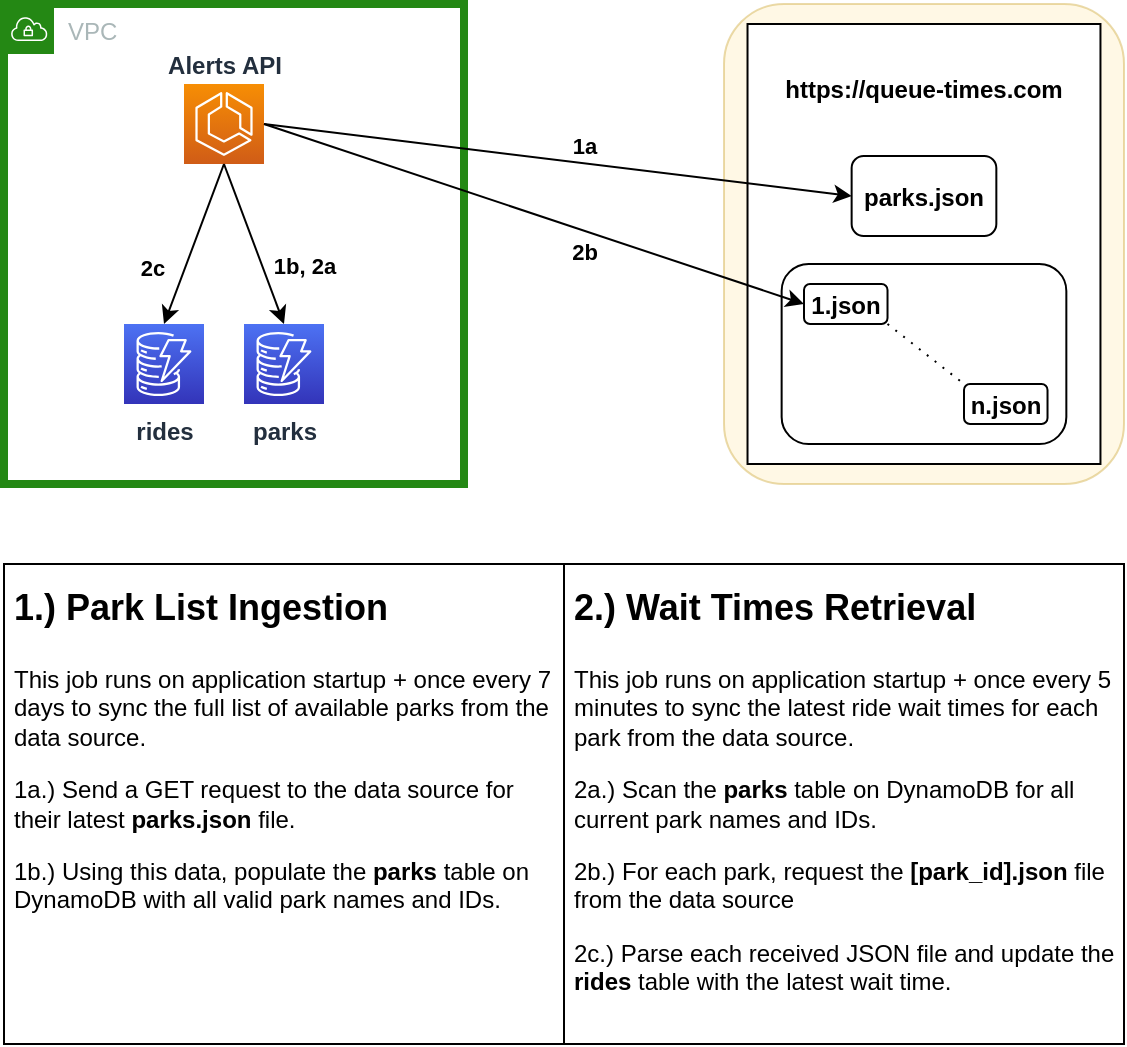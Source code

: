 <mxfile version="17.4.0" type="device" pages="2"><diagram name="Data Ingestion Flow" id="cvv_6-lSapqemCyk08Wn"><mxGraphModel dx="1360" dy="802" grid="1" gridSize="10" guides="1" tooltips="1" connect="1" arrows="1" fold="1" page="1" pageScale="1" pageWidth="850" pageHeight="1100" math="0" shadow="0"><root><mxCell id="VPRuT2Yg1DBwfgUu44lW-0"/><mxCell id="VPRuT2Yg1DBwfgUu44lW-1" parent="VPRuT2Yg1DBwfgUu44lW-0"/><mxCell id="SDBhcH06gLqBoq_1yV2D-28" value="" style="group" parent="VPRuT2Yg1DBwfgUu44lW-1" vertex="1" connectable="0"><mxGeometry x="120" y="400" width="280" height="240" as="geometry"/></mxCell><mxCell id="SDBhcH06gLqBoq_1yV2D-22" value="" style="rounded=0;whiteSpace=wrap;html=1;" parent="SDBhcH06gLqBoq_1yV2D-28" vertex="1"><mxGeometry width="280" height="240" as="geometry"/></mxCell><mxCell id="SDBhcH06gLqBoq_1yV2D-25" value="&lt;h1&gt;&lt;font style=&quot;font-size: 18px&quot;&gt;1.) Park List Ingestion&lt;/font&gt;&lt;/h1&gt;&lt;p&gt;This job runs on application startup + once every 7 days to sync the full list of available parks from the data source.&lt;/p&gt;&lt;p&gt;1a.) Send a GET request to the data source&amp;nbsp;for their latest&amp;nbsp;&lt;b&gt;parks.json&lt;/b&gt;&amp;nbsp;file.&lt;/p&gt;&lt;p&gt;1b.) Using this data, populate the &lt;b&gt;parks&lt;/b&gt;&amp;nbsp;table on DynamoDB with all valid park names and IDs.&lt;/p&gt;" style="text;html=1;strokeColor=none;fillColor=none;spacing=5;spacingTop=-20;whiteSpace=wrap;overflow=hidden;rounded=0;" parent="SDBhcH06gLqBoq_1yV2D-28" vertex="1"><mxGeometry width="280" height="240" as="geometry"/></mxCell><mxCell id="SDBhcH06gLqBoq_1yV2D-29" value="" style="group" parent="VPRuT2Yg1DBwfgUu44lW-1" vertex="1" connectable="0"><mxGeometry x="400" y="400" width="280" height="240" as="geometry"/></mxCell><mxCell id="SDBhcH06gLqBoq_1yV2D-23" value="" style="rounded=0;whiteSpace=wrap;html=1;" parent="SDBhcH06gLqBoq_1yV2D-29" vertex="1"><mxGeometry width="280" height="240" as="geometry"/></mxCell><mxCell id="SDBhcH06gLqBoq_1yV2D-26" value="&lt;h1&gt;&lt;font style=&quot;font-size: 18px&quot;&gt;2.) Wait Times Retrieval&lt;/font&gt;&lt;/h1&gt;&lt;p&gt;This job runs on application startup + once every 5 minutes to sync the latest ride wait times for each park from the data source.&lt;/p&gt;&lt;p&gt;2a.) Scan the &lt;b&gt;parks&lt;/b&gt;&amp;nbsp;table on DynamoDB for all current park names and IDs.&lt;/p&gt;&lt;p&gt;2b.) For each park, request the &lt;b&gt;[park_id].json&lt;/b&gt;&amp;nbsp;file from the data source&lt;/p&gt;&lt;p&gt;2c.) Parse each received JSON file and update the &lt;b&gt;rides&lt;/b&gt;&amp;nbsp;table with the latest wait time.&lt;/p&gt;" style="text;html=1;strokeColor=none;fillColor=none;spacing=5;spacingTop=-20;whiteSpace=wrap;overflow=hidden;rounded=0;" parent="SDBhcH06gLqBoq_1yV2D-29" vertex="1"><mxGeometry width="280" height="240" as="geometry"/></mxCell><mxCell id="VPRuT2Yg1DBwfgUu44lW-17" value="VPC" style="points=[[0,0],[0.25,0],[0.5,0],[0.75,0],[1,0],[1,0.25],[1,0.5],[1,0.75],[1,1],[0.75,1],[0.5,1],[0.25,1],[0,1],[0,0.75],[0,0.5],[0,0.25]];outlineConnect=0;gradientColor=none;html=1;whiteSpace=wrap;fontSize=12;fontStyle=0;container=0;pointerEvents=0;collapsible=0;recursiveResize=0;shape=mxgraph.aws4.group;grIcon=mxgraph.aws4.group_vpc;strokeColor=#248814;fillColor=none;verticalAlign=top;align=left;spacingLeft=30;fontColor=#AAB7B8;dashed=0;strokeWidth=4;" parent="VPRuT2Yg1DBwfgUu44lW-1" vertex="1"><mxGeometry x="120" y="120" width="230" height="240" as="geometry"/></mxCell><mxCell id="JXg-VdieqHzuBsKkIZN6-2" value="&lt;b&gt;Alerts API&lt;/b&gt;" style="sketch=0;points=[[0,0,0],[0.25,0,0],[0.5,0,0],[0.75,0,0],[1,0,0],[0,1,0],[0.25,1,0],[0.5,1,0],[0.75,1,0],[1,1,0],[0,0.25,0],[0,0.5,0],[0,0.75,0],[1,0.25,0],[1,0.5,0],[1,0.75,0]];outlineConnect=0;fontColor=#232F3E;gradientColor=#F78E04;gradientDirection=north;fillColor=#D05C17;strokeColor=#ffffff;dashed=0;verticalLabelPosition=top;verticalAlign=bottom;align=center;html=1;fontSize=12;fontStyle=0;aspect=fixed;shape=mxgraph.aws4.resourceIcon;resIcon=mxgraph.aws4.ecs;labelPosition=center;" parent="VPRuT2Yg1DBwfgUu44lW-1" vertex="1"><mxGeometry x="210" y="160" width="40" height="40" as="geometry"/></mxCell><mxCell id="JXg-VdieqHzuBsKkIZN6-5" value="" style="rounded=1;whiteSpace=wrap;html=1;labelBackgroundColor=none;fontSize=12;strokeColor=#d6b656;strokeWidth=1;fillColor=#fff2cc;opacity=50;" parent="VPRuT2Yg1DBwfgUu44lW-1" vertex="1"><mxGeometry x="480" y="120" width="200" height="240" as="geometry"/></mxCell><mxCell id="JXg-VdieqHzuBsKkIZN6-6" value="" style="group;opacity=50;" parent="VPRuT2Yg1DBwfgUu44lW-1" vertex="1" connectable="0"><mxGeometry x="491.76" y="130" width="176.47" height="220" as="geometry"/></mxCell><mxCell id="JXg-VdieqHzuBsKkIZN6-7" value="" style="rounded=0;whiteSpace=wrap;html=1;labelBackgroundColor=none;fontSize=14;strokeColor=default;strokeWidth=1;fillColor=#FFFFFF;" parent="JXg-VdieqHzuBsKkIZN6-6" vertex="1"><mxGeometry width="176.47" height="220.0" as="geometry"/></mxCell><mxCell id="JXg-VdieqHzuBsKkIZN6-8" value="&lt;font style=&quot;font-size: 12px&quot;&gt;&lt;b&gt;parks.json&lt;/b&gt;&lt;/font&gt;" style="rounded=1;whiteSpace=wrap;html=1;labelBackgroundColor=none;fontSize=14;strokeColor=default;strokeWidth=1;fillColor=#FFFFFF;" parent="JXg-VdieqHzuBsKkIZN6-6" vertex="1"><mxGeometry x="52.06" y="66" width="72.35" height="40" as="geometry"/></mxCell><mxCell id="JXg-VdieqHzuBsKkIZN6-9" value="&lt;font style=&quot;font-size: 12px&quot;&gt;&lt;br&gt;&lt;/font&gt;" style="rounded=1;whiteSpace=wrap;html=1;labelBackgroundColor=none;fontSize=14;strokeColor=default;strokeWidth=1;fillColor=#FFFFFF;" parent="JXg-VdieqHzuBsKkIZN6-6" vertex="1"><mxGeometry x="17.06" y="120" width="142.35" height="90" as="geometry"/></mxCell><mxCell id="JXg-VdieqHzuBsKkIZN6-10" value="&lt;b&gt;https://queue-times.com&lt;/b&gt;" style="text;html=1;strokeColor=none;fillColor=none;align=center;verticalAlign=middle;whiteSpace=wrap;rounded=0;labelBackgroundColor=none;fontSize=12;" parent="JXg-VdieqHzuBsKkIZN6-6" vertex="1"><mxGeometry width="176.47" height="66" as="geometry"/></mxCell><mxCell id="JXg-VdieqHzuBsKkIZN6-16" style="edgeStyle=none;rounded=0;orthogonalLoop=1;jettySize=auto;html=1;exitX=1;exitY=1;exitDx=0;exitDy=0;entryX=0;entryY=0;entryDx=0;entryDy=0;endArrow=none;endFill=0;dashed=1;dashPattern=1 4;" parent="JXg-VdieqHzuBsKkIZN6-6" source="JXg-VdieqHzuBsKkIZN6-11" target="JXg-VdieqHzuBsKkIZN6-14" edge="1"><mxGeometry relative="1" as="geometry"/></mxCell><mxCell id="JXg-VdieqHzuBsKkIZN6-11" value="&lt;font style=&quot;font-size: 12px&quot;&gt;&lt;b&gt;1.json&lt;/b&gt;&lt;/font&gt;" style="rounded=1;whiteSpace=wrap;html=1;labelBackgroundColor=none;fontSize=14;strokeColor=default;strokeWidth=1;fillColor=#FFFFFF;" parent="JXg-VdieqHzuBsKkIZN6-6" vertex="1"><mxGeometry x="28.24" y="130" width="41.76" height="20" as="geometry"/></mxCell><mxCell id="JXg-VdieqHzuBsKkIZN6-14" value="&lt;font style=&quot;font-size: 12px&quot;&gt;&lt;b&gt;n.json&lt;/b&gt;&lt;/font&gt;" style="rounded=1;whiteSpace=wrap;html=1;labelBackgroundColor=none;fontSize=14;strokeColor=default;strokeWidth=1;fillColor=#FFFFFF;" parent="JXg-VdieqHzuBsKkIZN6-6" vertex="1"><mxGeometry x="108.24" y="180" width="41.76" height="20" as="geometry"/></mxCell><mxCell id="JXg-VdieqHzuBsKkIZN6-18" value="&lt;b&gt;rides&lt;/b&gt;" style="sketch=0;points=[[0,0,0],[0.25,0,0],[0.5,0,0],[0.75,0,0],[1,0,0],[0,1,0],[0.25,1,0],[0.5,1,0],[0.75,1,0],[1,1,0],[0,0.25,0],[0,0.5,0],[0,0.75,0],[1,0.25,0],[1,0.5,0],[1,0.75,0]];outlineConnect=0;fontColor=#232F3E;gradientColor=#4D72F3;gradientDirection=north;fillColor=#3334B9;strokeColor=#ffffff;dashed=0;verticalLabelPosition=bottom;verticalAlign=top;align=center;html=1;fontSize=12;fontStyle=0;aspect=fixed;shape=mxgraph.aws4.resourceIcon;resIcon=mxgraph.aws4.dynamodb;" parent="VPRuT2Yg1DBwfgUu44lW-1" vertex="1"><mxGeometry x="180" y="280" width="40" height="40" as="geometry"/></mxCell><mxCell id="JXg-VdieqHzuBsKkIZN6-21" value="&lt;b&gt;parks&lt;/b&gt;" style="sketch=0;points=[[0,0,0],[0.25,0,0],[0.5,0,0],[0.75,0,0],[1,0,0],[0,1,0],[0.25,1,0],[0.5,1,0],[0.75,1,0],[1,1,0],[0,0.25,0],[0,0.5,0],[0,0.75,0],[1,0.25,0],[1,0.5,0],[1,0.75,0]];outlineConnect=0;fontColor=#232F3E;gradientColor=#4D72F3;gradientDirection=north;fillColor=#3334B9;strokeColor=#ffffff;dashed=0;verticalLabelPosition=bottom;verticalAlign=top;align=center;html=1;fontSize=12;fontStyle=0;aspect=fixed;shape=mxgraph.aws4.resourceIcon;resIcon=mxgraph.aws4.dynamodb;" parent="VPRuT2Yg1DBwfgUu44lW-1" vertex="1"><mxGeometry x="240" y="280" width="40" height="40" as="geometry"/></mxCell><mxCell id="SDBhcH06gLqBoq_1yV2D-18" style="edgeStyle=none;rounded=0;orthogonalLoop=1;jettySize=auto;html=1;exitX=0.5;exitY=1;exitDx=0;exitDy=0;exitPerimeter=0;entryX=0.5;entryY=0;entryDx=0;entryDy=0;entryPerimeter=0;endArrow=classic;endFill=1;" parent="VPRuT2Yg1DBwfgUu44lW-1" source="JXg-VdieqHzuBsKkIZN6-2" target="JXg-VdieqHzuBsKkIZN6-18" edge="1"><mxGeometry relative="1" as="geometry"/></mxCell><mxCell id="SDBhcH06gLqBoq_1yV2D-19" value="&lt;b&gt;2c&lt;/b&gt;" style="edgeLabel;html=1;align=center;verticalAlign=middle;resizable=0;points=[];" parent="SDBhcH06gLqBoq_1yV2D-18" vertex="1" connectable="0"><mxGeometry x="-0.25" y="2" relative="1" as="geometry"><mxPoint x="-27" y="21" as="offset"/></mxGeometry></mxCell><mxCell id="SDBhcH06gLqBoq_1yV2D-0" style="edgeStyle=none;rounded=0;orthogonalLoop=1;jettySize=auto;html=1;exitX=1;exitY=0.5;exitDx=0;exitDy=0;exitPerimeter=0;entryX=0;entryY=0.5;entryDx=0;entryDy=0;endArrow=classic;endFill=1;" parent="VPRuT2Yg1DBwfgUu44lW-1" source="JXg-VdieqHzuBsKkIZN6-2" target="JXg-VdieqHzuBsKkIZN6-8" edge="1"><mxGeometry relative="1" as="geometry"/></mxCell><mxCell id="SDBhcH06gLqBoq_1yV2D-1" value="&lt;b&gt;1a&lt;/b&gt;" style="edgeLabel;html=1;align=center;verticalAlign=middle;resizable=0;points=[];" parent="SDBhcH06gLqBoq_1yV2D-0" vertex="1" connectable="0"><mxGeometry x="0.105" y="-1" relative="1" as="geometry"><mxPoint x="-2" y="-10" as="offset"/></mxGeometry></mxCell><mxCell id="SDBhcH06gLqBoq_1yV2D-9" style="edgeStyle=none;rounded=0;orthogonalLoop=1;jettySize=auto;html=1;exitX=0.5;exitY=1;exitDx=0;exitDy=0;exitPerimeter=0;entryX=0.5;entryY=0;entryDx=0;entryDy=0;entryPerimeter=0;endArrow=classic;endFill=1;" parent="VPRuT2Yg1DBwfgUu44lW-1" source="JXg-VdieqHzuBsKkIZN6-2" target="JXg-VdieqHzuBsKkIZN6-21" edge="1"><mxGeometry relative="1" as="geometry"/></mxCell><mxCell id="SDBhcH06gLqBoq_1yV2D-11" value="&lt;b&gt;1b, 2a&lt;/b&gt;" style="edgeLabel;html=1;align=center;verticalAlign=middle;resizable=0;points=[];" parent="SDBhcH06gLqBoq_1yV2D-9" vertex="1" connectable="0"><mxGeometry x="0.193" y="-2" relative="1" as="geometry"><mxPoint x="24" y="2" as="offset"/></mxGeometry></mxCell><mxCell id="SDBhcH06gLqBoq_1yV2D-12" style="edgeStyle=none;rounded=0;orthogonalLoop=1;jettySize=auto;html=1;exitX=1;exitY=0.5;exitDx=0;exitDy=0;exitPerimeter=0;entryX=0;entryY=0.5;entryDx=0;entryDy=0;endArrow=classic;endFill=1;" parent="VPRuT2Yg1DBwfgUu44lW-1" source="JXg-VdieqHzuBsKkIZN6-2" target="JXg-VdieqHzuBsKkIZN6-11" edge="1"><mxGeometry relative="1" as="geometry"/></mxCell><mxCell id="SDBhcH06gLqBoq_1yV2D-13" value="2b" style="edgeLabel;html=1;align=center;verticalAlign=middle;resizable=0;points=[];fontStyle=1" parent="SDBhcH06gLqBoq_1yV2D-12" vertex="1" connectable="0"><mxGeometry x="0.135" y="-1" relative="1" as="geometry"><mxPoint x="7" y="12" as="offset"/></mxGeometry></mxCell></root></mxGraphModel></diagram><diagram name="Alerts Flow" id="5_u5ZUo_62T2bAgpjVG7"><mxGraphModel dx="1360" dy="802" grid="1" gridSize="10" guides="1" tooltips="1" connect="1" arrows="1" fold="1" page="1" pageScale="1" pageWidth="850" pageHeight="1100" math="0" shadow="0"><root><mxCell id="mF6Sk1a5XT2TriYSy9qD-0"/><mxCell id="mF6Sk1a5XT2TriYSy9qD-1" parent="mF6Sk1a5XT2TriYSy9qD-0"/><mxCell id="mF6Sk1a5XT2TriYSy9qD-36" value="" style="group" parent="mF6Sk1a5XT2TriYSy9qD-1" vertex="1" connectable="0"><mxGeometry x="120" y="400" width="290" height="390" as="geometry"/></mxCell><mxCell id="mF6Sk1a5XT2TriYSy9qD-37" value="" style="rounded=0;whiteSpace=wrap;html=1;" parent="mF6Sk1a5XT2TriYSy9qD-36" vertex="1"><mxGeometry width="290" height="390" as="geometry"/></mxCell><mxCell id="mF6Sk1a5XT2TriYSy9qD-38" value="&lt;h1&gt;&lt;font style=&quot;font-size: 18px&quot;&gt;1.) Alert Creation&lt;/font&gt;&lt;/h1&gt;&lt;p&gt;&lt;span&gt;To create an alert, the end user sends a text message to the application indicating what ride they would like to watch, how long they will wait, and a timeframe for the alert to be active.&lt;/span&gt;&lt;/p&gt;1a.) Incoming text message to a phone number provisioned on&amp;nbsp;&lt;b&gt;Twilio&lt;/b&gt;, which is forwarded to the &lt;b&gt;Alerts API&lt;/b&gt;&amp;nbsp;via webhook.&lt;br&gt;&lt;br&gt;1b.) Query the &lt;b&gt;parks&lt;/b&gt;&amp;nbsp;table for all valid parks, then use NLP tokenization + fuzzy matching to pick the park name out of the received text message.&lt;br&gt;&lt;p&gt;1c.) Query the &lt;b&gt;rides&lt;/b&gt;&amp;nbsp;table for all rides at this park, then again use NLP + fuzzy matching to pick the ride name out of the message. Use regular expression to pick out all other data.&lt;/p&gt;&lt;p&gt;1d.) Make an entry in the &lt;b&gt;alerts&lt;/b&gt;&amp;nbsp;table with all of the extracted data.&lt;/p&gt;&lt;p&gt;1e.) Responds to the end user via &lt;b&gt;Twilio&lt;/b&gt;.&lt;/p&gt;" style="text;html=1;strokeColor=none;fillColor=none;spacing=5;spacingTop=-20;whiteSpace=wrap;overflow=hidden;rounded=0;" parent="mF6Sk1a5XT2TriYSy9qD-36" vertex="1"><mxGeometry width="290" height="390" as="geometry"/></mxCell><mxCell id="mF6Sk1a5XT2TriYSy9qD-39" value="" style="group" parent="mF6Sk1a5XT2TriYSy9qD-1" vertex="1" connectable="0"><mxGeometry x="410" y="400" width="290" height="390" as="geometry"/></mxCell><mxCell id="mF6Sk1a5XT2TriYSy9qD-40" value="" style="rounded=0;whiteSpace=wrap;html=1;" parent="mF6Sk1a5XT2TriYSy9qD-39" vertex="1"><mxGeometry width="290" height="390.0" as="geometry"/></mxCell><mxCell id="mF6Sk1a5XT2TriYSy9qD-41" value="&lt;h1&gt;&lt;font style=&quot;font-size: 18px&quot;&gt;2.) Alert Fulfillment / Expiration&lt;/font&gt;&lt;/h1&gt;&lt;p&gt;This job runs once every 5 minutes to check and close out alerts for each park.&lt;/p&gt;&lt;p&gt;2a.) Scan the &lt;b&gt;parks&lt;/b&gt;&amp;nbsp;table for all current parks.&lt;/p&gt;&lt;p&gt;2b.) For each park, query the &lt;b&gt;rides&lt;/b&gt;&amp;nbsp;table for all rides at that park.&lt;/p&gt;&lt;p&gt;2c.) For each park, query the &lt;b&gt;alerts&lt;/b&gt;&amp;nbsp;table for all alerts at that park.&lt;/p&gt;&lt;p&gt;2d.) For each alert, compare the alert wait time and the ride wait time. Send a text message to the end user via &lt;b&gt;Twilio&lt;/b&gt;&amp;nbsp;if the ride's wait is less than or equal to their requested wait threshold (or if their alert has expired).&lt;/p&gt;" style="text;html=1;strokeColor=none;fillColor=none;spacing=5;spacingTop=-20;whiteSpace=wrap;overflow=hidden;rounded=0;" parent="mF6Sk1a5XT2TriYSy9qD-39" vertex="1"><mxGeometry width="290" height="390.0" as="geometry"/></mxCell><mxCell id="mF6Sk1a5XT2TriYSy9qD-3" value="VPC" style="points=[[0,0],[0.25,0],[0.5,0],[0.75,0],[1,0],[1,0.25],[1,0.5],[1,0.75],[1,1],[0.75,1],[0.5,1],[0.25,1],[0,1],[0,0.75],[0,0.5],[0,0.25]];outlineConnect=0;gradientColor=none;html=1;whiteSpace=wrap;fontSize=12;fontStyle=0;container=0;pointerEvents=0;collapsible=0;recursiveResize=0;shape=mxgraph.aws4.group;grIcon=mxgraph.aws4.group_vpc;strokeColor=#248814;fillColor=none;verticalAlign=top;align=left;spacingLeft=30;fontColor=#AAB7B8;dashed=0;strokeWidth=4;" parent="mF6Sk1a5XT2TriYSy9qD-1" vertex="1"><mxGeometry x="440" y="80" width="260" height="280" as="geometry"/></mxCell><mxCell id="FaoiBhDEo2C2uOuTol4M-3" style="edgeStyle=none;rounded=0;orthogonalLoop=1;jettySize=auto;html=1;exitX=1;exitY=0.25;exitDx=0;exitDy=0;exitPerimeter=0;entryX=0;entryY=0.5;entryDx=0;entryDy=0;entryPerimeter=0;" edge="1" parent="mF6Sk1a5XT2TriYSy9qD-1" source="mF6Sk1a5XT2TriYSy9qD-4" target="mF6Sk1a5XT2TriYSy9qD-22"><mxGeometry relative="1" as="geometry"/></mxCell><mxCell id="FaoiBhDEo2C2uOuTol4M-8" value="&lt;b&gt;1b, 2a&lt;/b&gt;" style="edgeLabel;html=1;align=center;verticalAlign=middle;resizable=0;points=[];" vertex="1" connectable="0" parent="FaoiBhDEo2C2uOuTol4M-3"><mxGeometry x="-0.213" y="1" relative="1" as="geometry"><mxPoint x="1" y="-22" as="offset"/></mxGeometry></mxCell><mxCell id="FaoiBhDEo2C2uOuTol4M-4" style="edgeStyle=none;rounded=0;orthogonalLoop=1;jettySize=auto;html=1;exitX=1;exitY=0.5;exitDx=0;exitDy=0;exitPerimeter=0;entryX=0;entryY=0.5;entryDx=0;entryDy=0;entryPerimeter=0;" edge="1" parent="mF6Sk1a5XT2TriYSy9qD-1" source="mF6Sk1a5XT2TriYSy9qD-4" target="oYnJx7Ysd1xWzaUGcLOa-3"><mxGeometry relative="1" as="geometry"/></mxCell><mxCell id="FaoiBhDEo2C2uOuTol4M-9" value="&lt;b&gt;1c, 2b&lt;/b&gt;" style="edgeLabel;html=1;align=center;verticalAlign=middle;resizable=0;points=[];" vertex="1" connectable="0" parent="FaoiBhDEo2C2uOuTol4M-4"><mxGeometry x="0.26" y="-2" relative="1" as="geometry"><mxPoint x="7" y="8" as="offset"/></mxGeometry></mxCell><mxCell id="FaoiBhDEo2C2uOuTol4M-5" style="edgeStyle=none;rounded=0;orthogonalLoop=1;jettySize=auto;html=1;exitX=1;exitY=0.75;exitDx=0;exitDy=0;exitPerimeter=0;entryX=0;entryY=0.5;entryDx=0;entryDy=0;entryPerimeter=0;" edge="1" parent="mF6Sk1a5XT2TriYSy9qD-1" source="mF6Sk1a5XT2TriYSy9qD-4" target="oYnJx7Ysd1xWzaUGcLOa-4"><mxGeometry relative="1" as="geometry"/></mxCell><mxCell id="FaoiBhDEo2C2uOuTol4M-10" value="&lt;b&gt;1d, 2c&lt;/b&gt;" style="edgeLabel;html=1;align=center;verticalAlign=middle;resizable=0;points=[];" vertex="1" connectable="0" parent="FaoiBhDEo2C2uOuTol4M-5"><mxGeometry x="0.181" y="2" relative="1" as="geometry"><mxPoint x="-20" y="10" as="offset"/></mxGeometry></mxCell><mxCell id="mF6Sk1a5XT2TriYSy9qD-4" value="&lt;b&gt;Alerts API&lt;/b&gt;" style="sketch=0;points=[[0,0,0],[0.25,0,0],[0.5,0,0],[0.75,0,0],[1,0,0],[0,1,0],[0.25,1,0],[0.5,1,0],[0.75,1,0],[1,1,0],[0,0.25,0],[0,0.5,0],[0,0.75,0],[1,0.25,0],[1,0.5,0],[1,0.75,0]];outlineConnect=0;fontColor=#232F3E;gradientColor=#F78E04;gradientDirection=north;fillColor=#D05C17;strokeColor=#ffffff;dashed=0;verticalLabelPosition=bottom;verticalAlign=top;align=center;html=1;fontSize=12;fontStyle=0;aspect=fixed;shape=mxgraph.aws4.resourceIcon;resIcon=mxgraph.aws4.ecs;labelPosition=center;" parent="mF6Sk1a5XT2TriYSy9qD-1" vertex="1"><mxGeometry x="480" y="200" width="40" height="40" as="geometry"/></mxCell><mxCell id="mF6Sk1a5XT2TriYSy9qD-22" value="&lt;b&gt;parks&lt;/b&gt;" style="sketch=0;points=[[0,0,0],[0.25,0,0],[0.5,0,0],[0.75,0,0],[1,0,0],[0,1,0],[0.25,1,0],[0.5,1,0],[0.75,1,0],[1,1,0],[0,0.25,0],[0,0.5,0],[0,0.75,0],[1,0.25,0],[1,0.5,0],[1,0.75,0]];outlineConnect=0;fontColor=#232F3E;gradientColor=#4D72F3;gradientDirection=north;fillColor=#3334B9;strokeColor=#ffffff;dashed=0;verticalLabelPosition=bottom;verticalAlign=top;align=center;html=1;fontSize=12;fontStyle=0;aspect=fixed;shape=mxgraph.aws4.resourceIcon;resIcon=mxgraph.aws4.dynamodb;" parent="mF6Sk1a5XT2TriYSy9qD-1" vertex="1"><mxGeometry x="620" y="120" width="40" height="40" as="geometry"/></mxCell><mxCell id="pTY1zBplr4IzYUabaROi-0" value="" style="group;fontColor=#000000;fontStyle=1" parent="mF6Sk1a5XT2TriYSy9qD-1" vertex="1" connectable="0"><mxGeometry x="120" y="180" width="50" height="80" as="geometry"/></mxCell><mxCell id="pTY1zBplr4IzYUabaROi-1" value="&lt;b&gt;end_user&lt;/b&gt;" style="rounded=0;whiteSpace=wrap;html=1;strokeColor=#000000;fillColor=#FFFFFF;strokeWidth=2;opacity=50;labelPosition=center;verticalLabelPosition=bottom;align=center;verticalAlign=top;" parent="pTY1zBplr4IzYUabaROi-0" vertex="1"><mxGeometry width="50" height="80" as="geometry"/></mxCell><mxCell id="pTY1zBplr4IzYUabaROi-2" value="" style="verticalLabelPosition=bottom;verticalAlign=top;html=1;shadow=0;dashed=0;strokeWidth=1;shape=mxgraph.android.phone2;strokeColor=#000000;fillColor=#FFFFFF;" parent="pTY1zBplr4IzYUabaROi-0" vertex="1"><mxGeometry x="9.375" y="6.667" width="31.25" height="66.667" as="geometry"/></mxCell><mxCell id="HuuWPcoLnonliO7WNCxT-12" style="rounded=0;orthogonalLoop=1;jettySize=auto;html=1;exitX=0;exitY=0.75;exitDx=0;exitDy=0;exitPerimeter=0;entryX=1;entryY=0.625;entryDx=0;entryDy=0;entryPerimeter=0;" parent="mF6Sk1a5XT2TriYSy9qD-1" source="mF6Sk1a5XT2TriYSy9qD-4" target="pTY1zBplr4IzYUabaROi-1" edge="1"><mxGeometry relative="1" as="geometry"><mxPoint x="160" y="215" as="targetPoint"/></mxGeometry></mxCell><mxCell id="HuuWPcoLnonliO7WNCxT-19" value="&lt;b&gt;1e, 2d&lt;/b&gt;" style="edgeLabel;html=1;align=center;verticalAlign=middle;resizable=0;points=[];" parent="HuuWPcoLnonliO7WNCxT-12" vertex="1" connectable="0"><mxGeometry x="0.761" y="1" relative="1" as="geometry"><mxPoint x="9" y="11" as="offset"/></mxGeometry></mxCell><mxCell id="HuuWPcoLnonliO7WNCxT-13" style="rounded=0;orthogonalLoop=1;jettySize=auto;html=1;entryX=0;entryY=0.25;entryDx=0;entryDy=0;entryPerimeter=0;exitX=1;exitY=0.375;exitDx=0;exitDy=0;exitPerimeter=0;" parent="mF6Sk1a5XT2TriYSy9qD-1" source="pTY1zBplr4IzYUabaROi-1" target="mF6Sk1a5XT2TriYSy9qD-4" edge="1"><mxGeometry relative="1" as="geometry"><mxPoint x="160" y="195" as="sourcePoint"/></mxGeometry></mxCell><mxCell id="HuuWPcoLnonliO7WNCxT-18" value="1a" style="edgeLabel;html=1;align=center;verticalAlign=middle;resizable=0;points=[];fontStyle=1" parent="HuuWPcoLnonliO7WNCxT-13" vertex="1" connectable="0"><mxGeometry x="-0.669" relative="1" as="geometry"><mxPoint x="-7" y="-10" as="offset"/></mxGeometry></mxCell><mxCell id="oYnJx7Ysd1xWzaUGcLOa-3" value="&lt;b&gt;rides&lt;/b&gt;" style="sketch=0;points=[[0,0,0],[0.25,0,0],[0.5,0,0],[0.75,0,0],[1,0,0],[0,1,0],[0.25,1,0],[0.5,1,0],[0.75,1,0],[1,1,0],[0,0.25,0],[0,0.5,0],[0,0.75,0],[1,0.25,0],[1,0.5,0],[1,0.75,0]];outlineConnect=0;fontColor=#232F3E;gradientColor=#4D72F3;gradientDirection=north;fillColor=#3334B9;strokeColor=#ffffff;dashed=0;verticalLabelPosition=bottom;verticalAlign=top;align=center;html=1;fontSize=12;fontStyle=0;aspect=fixed;shape=mxgraph.aws4.resourceIcon;resIcon=mxgraph.aws4.dynamodb;" parent="mF6Sk1a5XT2TriYSy9qD-1" vertex="1"><mxGeometry x="620" y="200" width="40" height="40" as="geometry"/></mxCell><mxCell id="oYnJx7Ysd1xWzaUGcLOa-4" value="&lt;b&gt;alerts&lt;/b&gt;" style="sketch=0;points=[[0,0,0],[0.25,0,0],[0.5,0,0],[0.75,0,0],[1,0,0],[0,1,0],[0.25,1,0],[0.5,1,0],[0.75,1,0],[1,1,0],[0,0.25,0],[0,0.5,0],[0,0.75,0],[1,0.25,0],[1,0.5,0],[1,0.75,0]];outlineConnect=0;fontColor=#232F3E;gradientColor=#4D72F3;gradientDirection=north;fillColor=#3334B9;strokeColor=#ffffff;dashed=0;verticalLabelPosition=bottom;verticalAlign=top;align=center;html=1;fontSize=12;fontStyle=0;aspect=fixed;shape=mxgraph.aws4.resourceIcon;resIcon=mxgraph.aws4.dynamodb;" parent="mF6Sk1a5XT2TriYSy9qD-1" vertex="1"><mxGeometry x="620" y="280" width="40" height="40" as="geometry"/></mxCell><mxCell id="HuuWPcoLnonliO7WNCxT-16" value="" style="group" parent="mF6Sk1a5XT2TriYSy9qD-1" vertex="1" connectable="0"><mxGeometry x="260" y="100" width="160" height="160" as="geometry"/></mxCell><mxCell id="HuuWPcoLnonliO7WNCxT-0" value="" style="rounded=1;whiteSpace=wrap;html=1;labelBackgroundColor=none;fontSize=12;strokeColor=#d6b656;strokeWidth=1;fillColor=#fff2cc;opacity=50;" parent="HuuWPcoLnonliO7WNCxT-16" vertex="1"><mxGeometry width="160" height="160" as="geometry"/></mxCell><mxCell id="HuuWPcoLnonliO7WNCxT-10" value="" style="rounded=0;whiteSpace=wrap;html=1;" parent="HuuWPcoLnonliO7WNCxT-16" vertex="1"><mxGeometry x="20" y="10" width="120" height="60" as="geometry"/></mxCell><mxCell id="pTY1zBplr4IzYUabaROi-3" value="&lt;div&gt;&lt;b&gt;Twilio SMS&lt;/b&gt;&lt;/div&gt;&lt;b&gt;Platform&lt;/b&gt;" style="shape=image;html=1;verticalAlign=middle;verticalLabelPosition=middle;labelBackgroundColor=#ffffff;imageAspect=0;aspect=fixed;image=https://cdn2.iconfinder.com/data/icons/css-vol-3/24/twilio-128.png;fontSize=12;strokeColor=#000000;strokeWidth=4;fillColor=#FFFFFF;labelPosition=right;align=left;" parent="HuuWPcoLnonliO7WNCxT-16" vertex="1"><mxGeometry x="30" y="20" width="40" height="40" as="geometry"/></mxCell></root></mxGraphModel></diagram></mxfile>